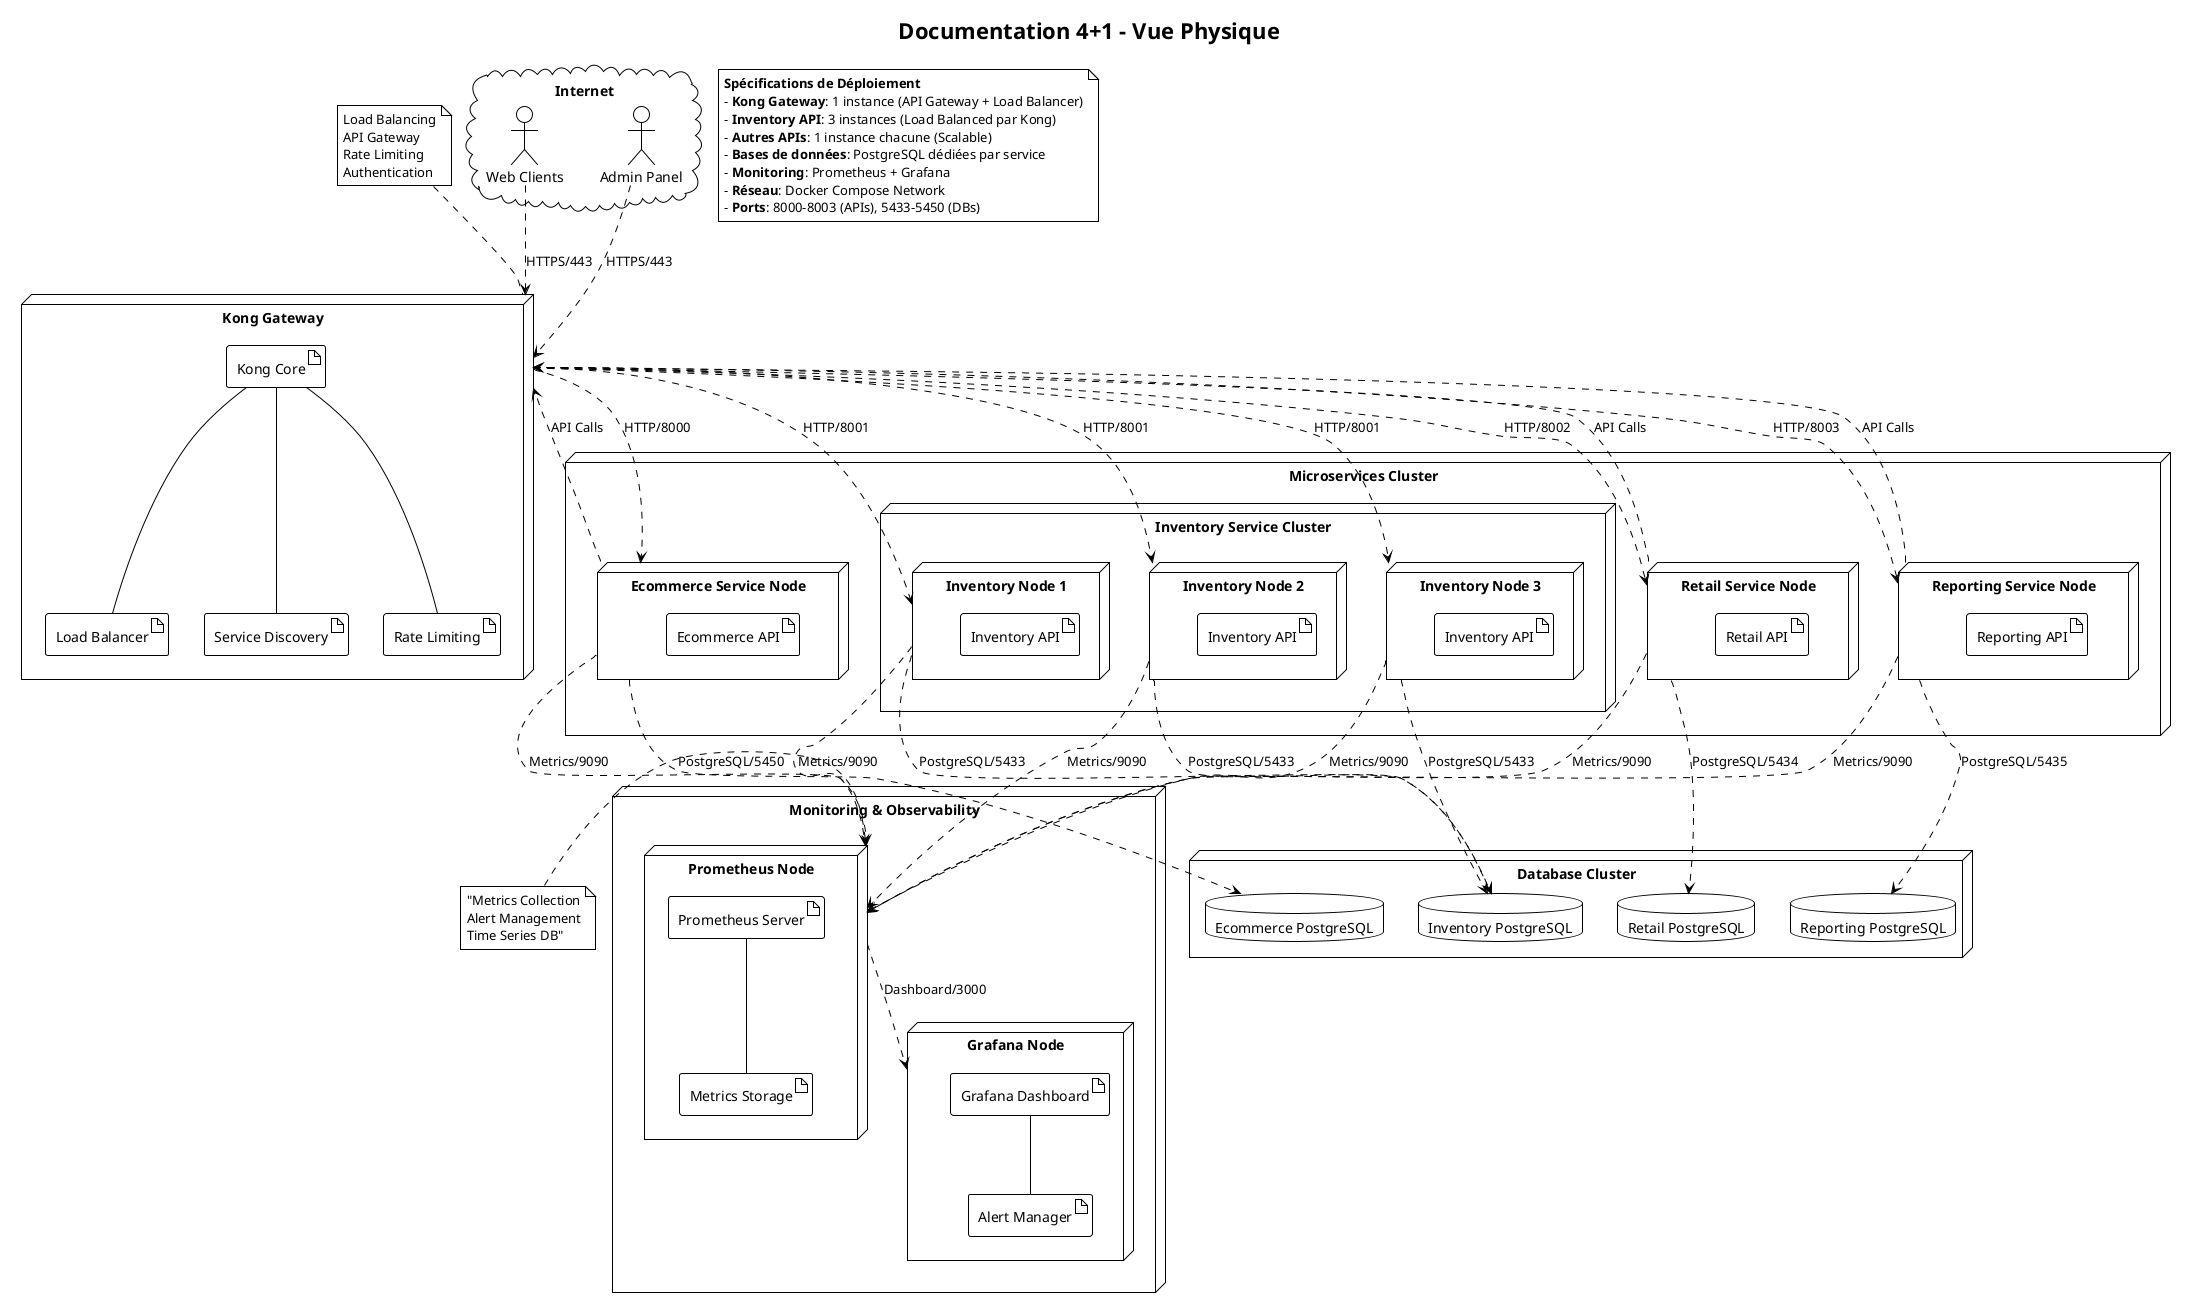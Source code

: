 @startuml vue-physique
!theme plain

title Documentation 4+1 - Vue Physique

node "Kong Gateway" as Kong {
    artifact "Kong Core" as KongCore
    artifact "Load Balancer" as LB
    artifact "Service Discovery" as Discovery
    artifact "Rate Limiting" as RateLimit
    
    KongCore -- LB
    KongCore -- Discovery
    KongCore -- RateLimit
}

node "Microservices Cluster" {
    node "Ecommerce Service Node" as EcommerceNode {
        artifact "Ecommerce API" as EcommerceApp
    }
    
    node "Inventory Service Cluster" {
        node "Inventory Node 1" as InventoryNode1 {
            artifact "Inventory API" as InventoryApp1
        }
        
        node "Inventory Node 2" as InventoryNode2 {
            artifact "Inventory API" as InventoryApp2
        }
        
        node "Inventory Node 3" as InventoryNode3 {
            artifact "Inventory API" as InventoryApp3
        }
    }
    
    node "Retail Service Node" as RetailNode {
        artifact "Retail API" as RetailApp
    }
    
    node "Reporting Service Node" as ReportingNode {
        artifact "Reporting API" as ReportingApp
    }
}

node "Database Cluster" {
    database "Inventory PostgreSQL" as InventoryMainDB
    database "Ecommerce PostgreSQL" as EcommerceMainDB
    database "Retail PostgreSQL" as RetailMainDB
    database "Reporting PostgreSQL" as ReportingMainDB
}



node "Monitoring & Observability" {
    node "Prometheus Node" as PrometheusNode {
        artifact "Prometheus Server" as PrometheusApp
        artifact "Metrics Storage" as MetricsStorage
        
        PrometheusApp -- MetricsStorage
    }
    
    node "Grafana Node" as GrafanaNode {
        artifact "Grafana Dashboard" as GrafanaApp
        artifact "Alert Manager" as AlertManager
        
        GrafanaApp -- AlertManager
    }
    

}

' Network connections
Kong ..> EcommerceNode : HTTP/8000
Kong ..> InventoryNode1 : HTTP/8001
Kong ..> InventoryNode2 : HTTP/8001
Kong ..> InventoryNode3 : HTTP/8001
Kong ..> RetailNode : HTTP/8002
Kong ..> ReportingNode : HTTP/8003

' Database connections
InventoryNode1 ..> InventoryMainDB : PostgreSQL/5433
InventoryNode2 ..> InventoryMainDB : PostgreSQL/5433
InventoryNode3 ..> InventoryMainDB : PostgreSQL/5433

EcommerceNode ..> EcommerceMainDB : PostgreSQL/5450
RetailNode ..> RetailMainDB : PostgreSQL/5434
ReportingNode ..> ReportingMainDB : PostgreSQL/5435



' Monitoring connections
EcommerceNode ..> PrometheusNode : Metrics/9090
InventoryNode1 ..> PrometheusNode : Metrics/9090
InventoryNode2 ..> PrometheusNode : Metrics/9090
InventoryNode3 ..> PrometheusNode : Metrics/9090
RetailNode ..> PrometheusNode : Metrics/9090
ReportingNode ..> PrometheusNode : Metrics/9090

PrometheusNode ..> GrafanaNode : Dashboard/3000



' Inter-service communication
EcommerceNode ..> Kong : API Calls
RetailNode ..> Kong : API Calls
ReportingNode ..> Kong : API Calls

cloud "Internet" {
    actor "Web Clients" as WebClients
    actor "Admin Panel" as AdminPanel
}

WebClients ..> Kong : HTTPS/443
AdminPanel ..> Kong : HTTPS/443

note top of Kong
Load Balancing
API Gateway
Rate Limiting
Authentication
end note



note left of PrometheusNode : "Metrics Collection\nAlert Management\nTime Series DB"

note as DeploymentSpecs
**Spécifications de Déploiement**
- **Kong Gateway**: 1 instance (API Gateway + Load Balancer)
- **Inventory API**: 3 instances (Load Balanced par Kong)
- **Autres APIs**: 1 instance chacune (Scalable)
- **Bases de données**: PostgreSQL dédiées par service
- **Monitoring**: Prometheus + Grafana
- **Réseau**: Docker Compose Network
- **Ports**: 8000-8003 (APIs), 5433-5450 (DBs)
end note

@enduml 